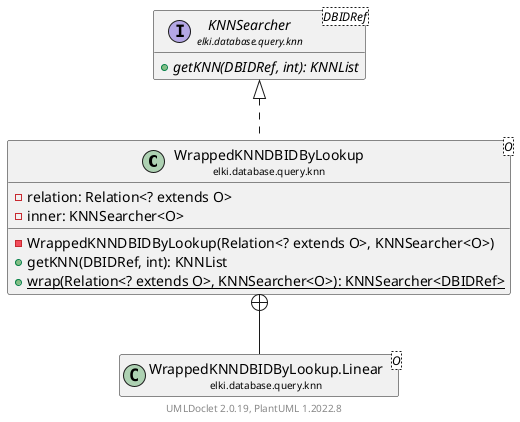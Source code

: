 @startuml
    remove .*\.(Instance|Par|Parameterizer|Factory)$
    set namespaceSeparator none
    hide empty fields
    hide empty methods

    class "<size:14>WrappedKNNDBIDByLookup\n<size:10>elki.database.query.knn" as elki.database.query.knn.WrappedKNNDBIDByLookup<O> [[WrappedKNNDBIDByLookup.html]] {
        -relation: Relation<? extends O>
        -inner: KNNSearcher<O>
        -WrappedKNNDBIDByLookup(Relation<? extends O>, KNNSearcher<O>)
        +getKNN(DBIDRef, int): KNNList
        {static} +wrap(Relation<? extends O>, KNNSearcher<O>): KNNSearcher<DBIDRef>
    }

    interface "<size:14>KNNSearcher\n<size:10>elki.database.query.knn" as elki.database.query.knn.KNNSearcher<DBIDRef> [[KNNSearcher.html]] {
        {abstract} +getKNN(DBIDRef, int): KNNList
    }
    class "<size:14>WrappedKNNDBIDByLookup.Linear\n<size:10>elki.database.query.knn" as elki.database.query.knn.WrappedKNNDBIDByLookup.Linear<O> [[WrappedKNNDBIDByLookup.Linear.html]]

    elki.database.query.knn.KNNSearcher <|.. elki.database.query.knn.WrappedKNNDBIDByLookup
    elki.database.query.knn.WrappedKNNDBIDByLookup +-- elki.database.query.knn.WrappedKNNDBIDByLookup.Linear

    center footer UMLDoclet 2.0.19, PlantUML 1.2022.8
@enduml
